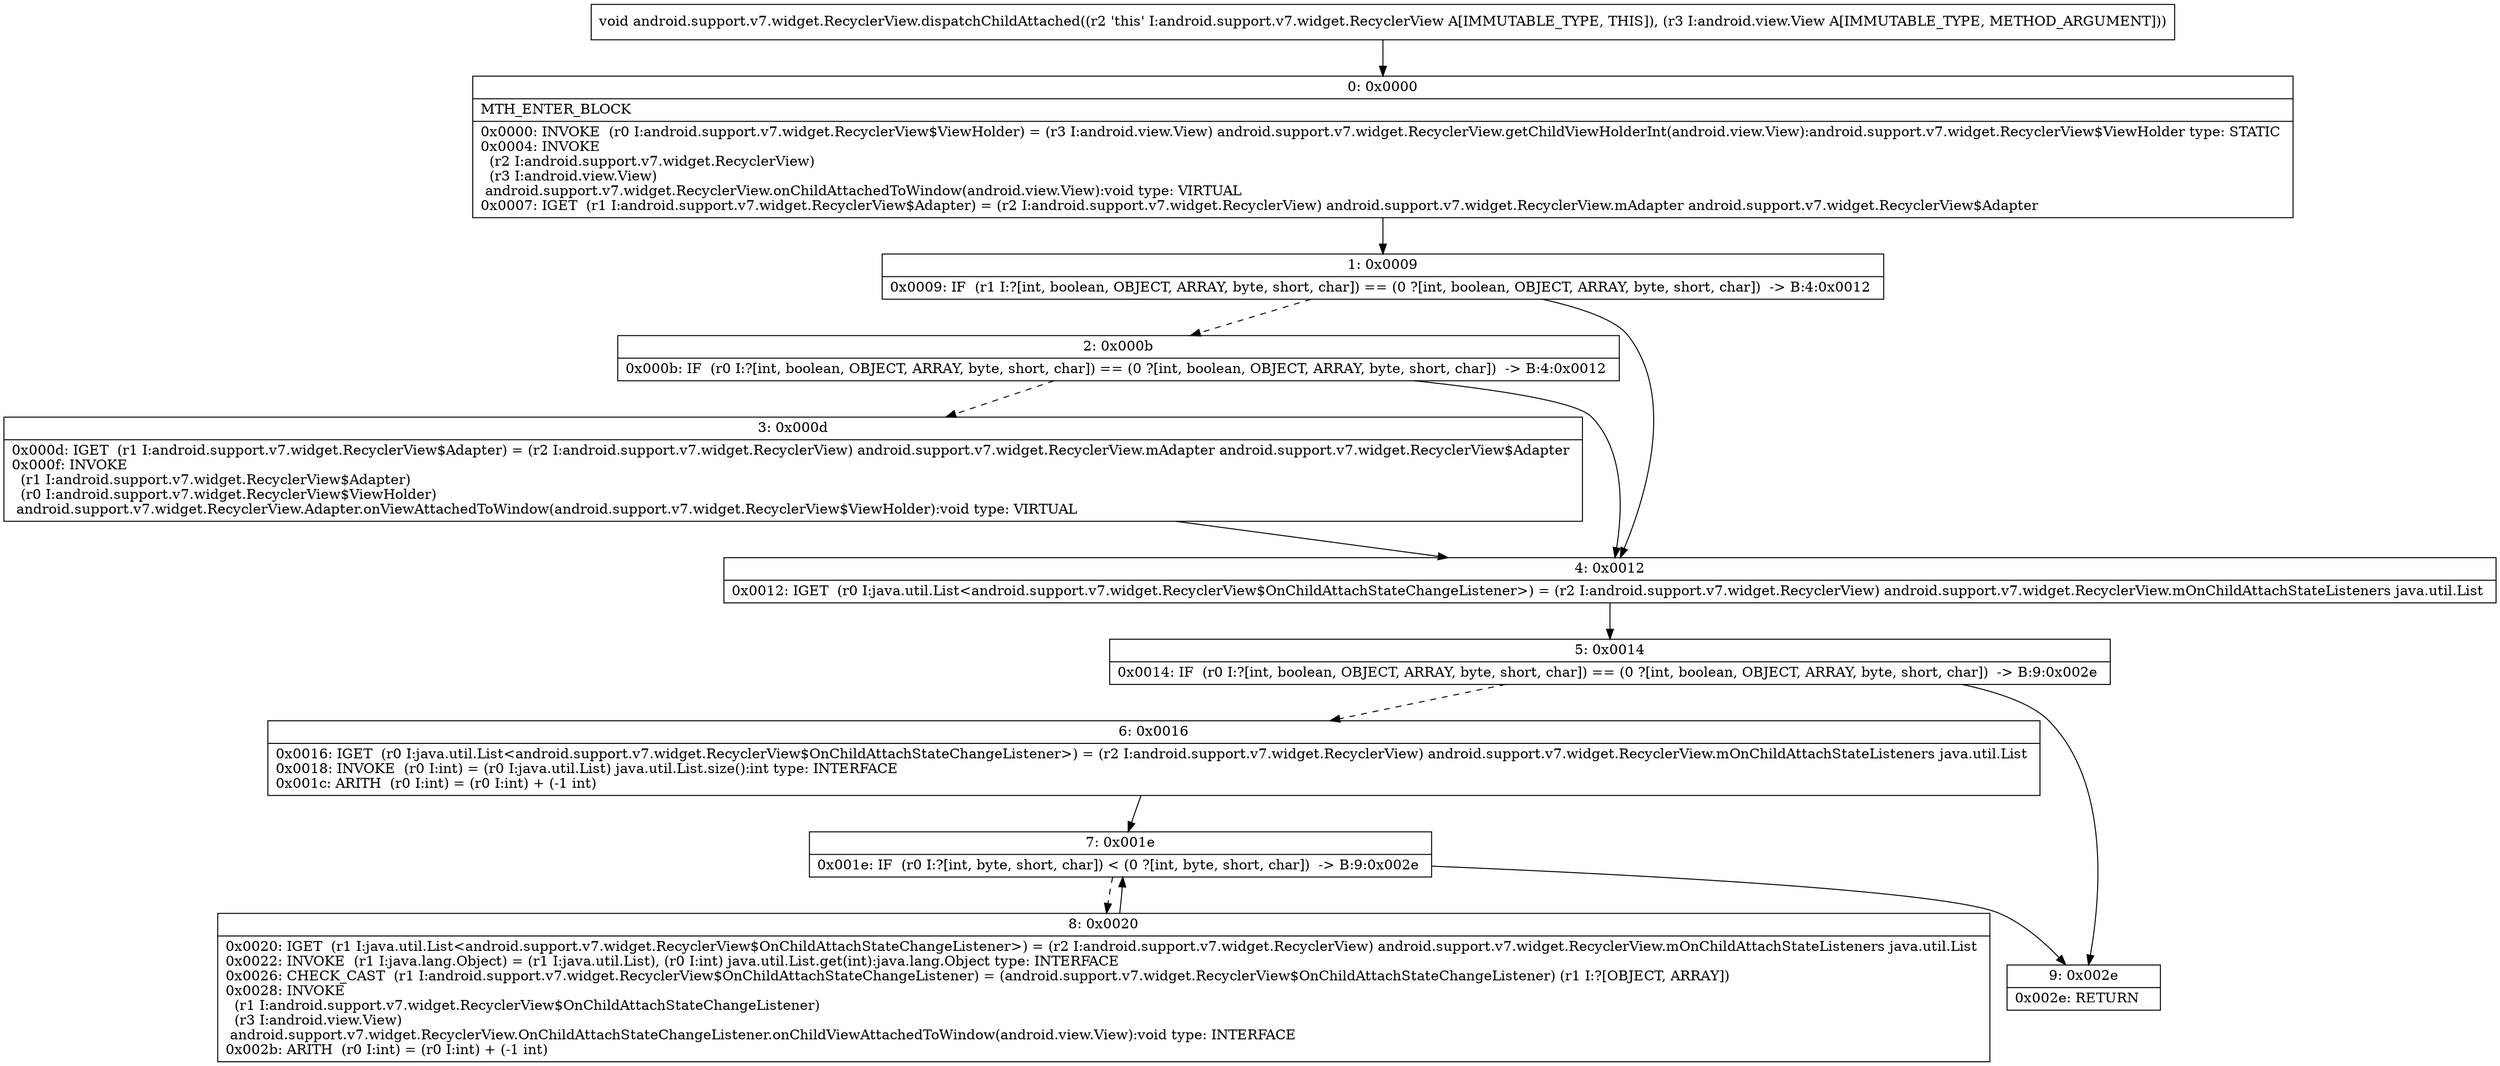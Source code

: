 digraph "CFG forandroid.support.v7.widget.RecyclerView.dispatchChildAttached(Landroid\/view\/View;)V" {
Node_0 [shape=record,label="{0\:\ 0x0000|MTH_ENTER_BLOCK\l|0x0000: INVOKE  (r0 I:android.support.v7.widget.RecyclerView$ViewHolder) = (r3 I:android.view.View) android.support.v7.widget.RecyclerView.getChildViewHolderInt(android.view.View):android.support.v7.widget.RecyclerView$ViewHolder type: STATIC \l0x0004: INVOKE  \l  (r2 I:android.support.v7.widget.RecyclerView)\l  (r3 I:android.view.View)\l android.support.v7.widget.RecyclerView.onChildAttachedToWindow(android.view.View):void type: VIRTUAL \l0x0007: IGET  (r1 I:android.support.v7.widget.RecyclerView$Adapter) = (r2 I:android.support.v7.widget.RecyclerView) android.support.v7.widget.RecyclerView.mAdapter android.support.v7.widget.RecyclerView$Adapter \l}"];
Node_1 [shape=record,label="{1\:\ 0x0009|0x0009: IF  (r1 I:?[int, boolean, OBJECT, ARRAY, byte, short, char]) == (0 ?[int, boolean, OBJECT, ARRAY, byte, short, char])  \-\> B:4:0x0012 \l}"];
Node_2 [shape=record,label="{2\:\ 0x000b|0x000b: IF  (r0 I:?[int, boolean, OBJECT, ARRAY, byte, short, char]) == (0 ?[int, boolean, OBJECT, ARRAY, byte, short, char])  \-\> B:4:0x0012 \l}"];
Node_3 [shape=record,label="{3\:\ 0x000d|0x000d: IGET  (r1 I:android.support.v7.widget.RecyclerView$Adapter) = (r2 I:android.support.v7.widget.RecyclerView) android.support.v7.widget.RecyclerView.mAdapter android.support.v7.widget.RecyclerView$Adapter \l0x000f: INVOKE  \l  (r1 I:android.support.v7.widget.RecyclerView$Adapter)\l  (r0 I:android.support.v7.widget.RecyclerView$ViewHolder)\l android.support.v7.widget.RecyclerView.Adapter.onViewAttachedToWindow(android.support.v7.widget.RecyclerView$ViewHolder):void type: VIRTUAL \l}"];
Node_4 [shape=record,label="{4\:\ 0x0012|0x0012: IGET  (r0 I:java.util.List\<android.support.v7.widget.RecyclerView$OnChildAttachStateChangeListener\>) = (r2 I:android.support.v7.widget.RecyclerView) android.support.v7.widget.RecyclerView.mOnChildAttachStateListeners java.util.List \l}"];
Node_5 [shape=record,label="{5\:\ 0x0014|0x0014: IF  (r0 I:?[int, boolean, OBJECT, ARRAY, byte, short, char]) == (0 ?[int, boolean, OBJECT, ARRAY, byte, short, char])  \-\> B:9:0x002e \l}"];
Node_6 [shape=record,label="{6\:\ 0x0016|0x0016: IGET  (r0 I:java.util.List\<android.support.v7.widget.RecyclerView$OnChildAttachStateChangeListener\>) = (r2 I:android.support.v7.widget.RecyclerView) android.support.v7.widget.RecyclerView.mOnChildAttachStateListeners java.util.List \l0x0018: INVOKE  (r0 I:int) = (r0 I:java.util.List) java.util.List.size():int type: INTERFACE \l0x001c: ARITH  (r0 I:int) = (r0 I:int) + (\-1 int) \l}"];
Node_7 [shape=record,label="{7\:\ 0x001e|0x001e: IF  (r0 I:?[int, byte, short, char]) \< (0 ?[int, byte, short, char])  \-\> B:9:0x002e \l}"];
Node_8 [shape=record,label="{8\:\ 0x0020|0x0020: IGET  (r1 I:java.util.List\<android.support.v7.widget.RecyclerView$OnChildAttachStateChangeListener\>) = (r2 I:android.support.v7.widget.RecyclerView) android.support.v7.widget.RecyclerView.mOnChildAttachStateListeners java.util.List \l0x0022: INVOKE  (r1 I:java.lang.Object) = (r1 I:java.util.List), (r0 I:int) java.util.List.get(int):java.lang.Object type: INTERFACE \l0x0026: CHECK_CAST  (r1 I:android.support.v7.widget.RecyclerView$OnChildAttachStateChangeListener) = (android.support.v7.widget.RecyclerView$OnChildAttachStateChangeListener) (r1 I:?[OBJECT, ARRAY]) \l0x0028: INVOKE  \l  (r1 I:android.support.v7.widget.RecyclerView$OnChildAttachStateChangeListener)\l  (r3 I:android.view.View)\l android.support.v7.widget.RecyclerView.OnChildAttachStateChangeListener.onChildViewAttachedToWindow(android.view.View):void type: INTERFACE \l0x002b: ARITH  (r0 I:int) = (r0 I:int) + (\-1 int) \l}"];
Node_9 [shape=record,label="{9\:\ 0x002e|0x002e: RETURN   \l}"];
MethodNode[shape=record,label="{void android.support.v7.widget.RecyclerView.dispatchChildAttached((r2 'this' I:android.support.v7.widget.RecyclerView A[IMMUTABLE_TYPE, THIS]), (r3 I:android.view.View A[IMMUTABLE_TYPE, METHOD_ARGUMENT])) }"];
MethodNode -> Node_0;
Node_0 -> Node_1;
Node_1 -> Node_2[style=dashed];
Node_1 -> Node_4;
Node_2 -> Node_3[style=dashed];
Node_2 -> Node_4;
Node_3 -> Node_4;
Node_4 -> Node_5;
Node_5 -> Node_6[style=dashed];
Node_5 -> Node_9;
Node_6 -> Node_7;
Node_7 -> Node_8[style=dashed];
Node_7 -> Node_9;
Node_8 -> Node_7;
}

